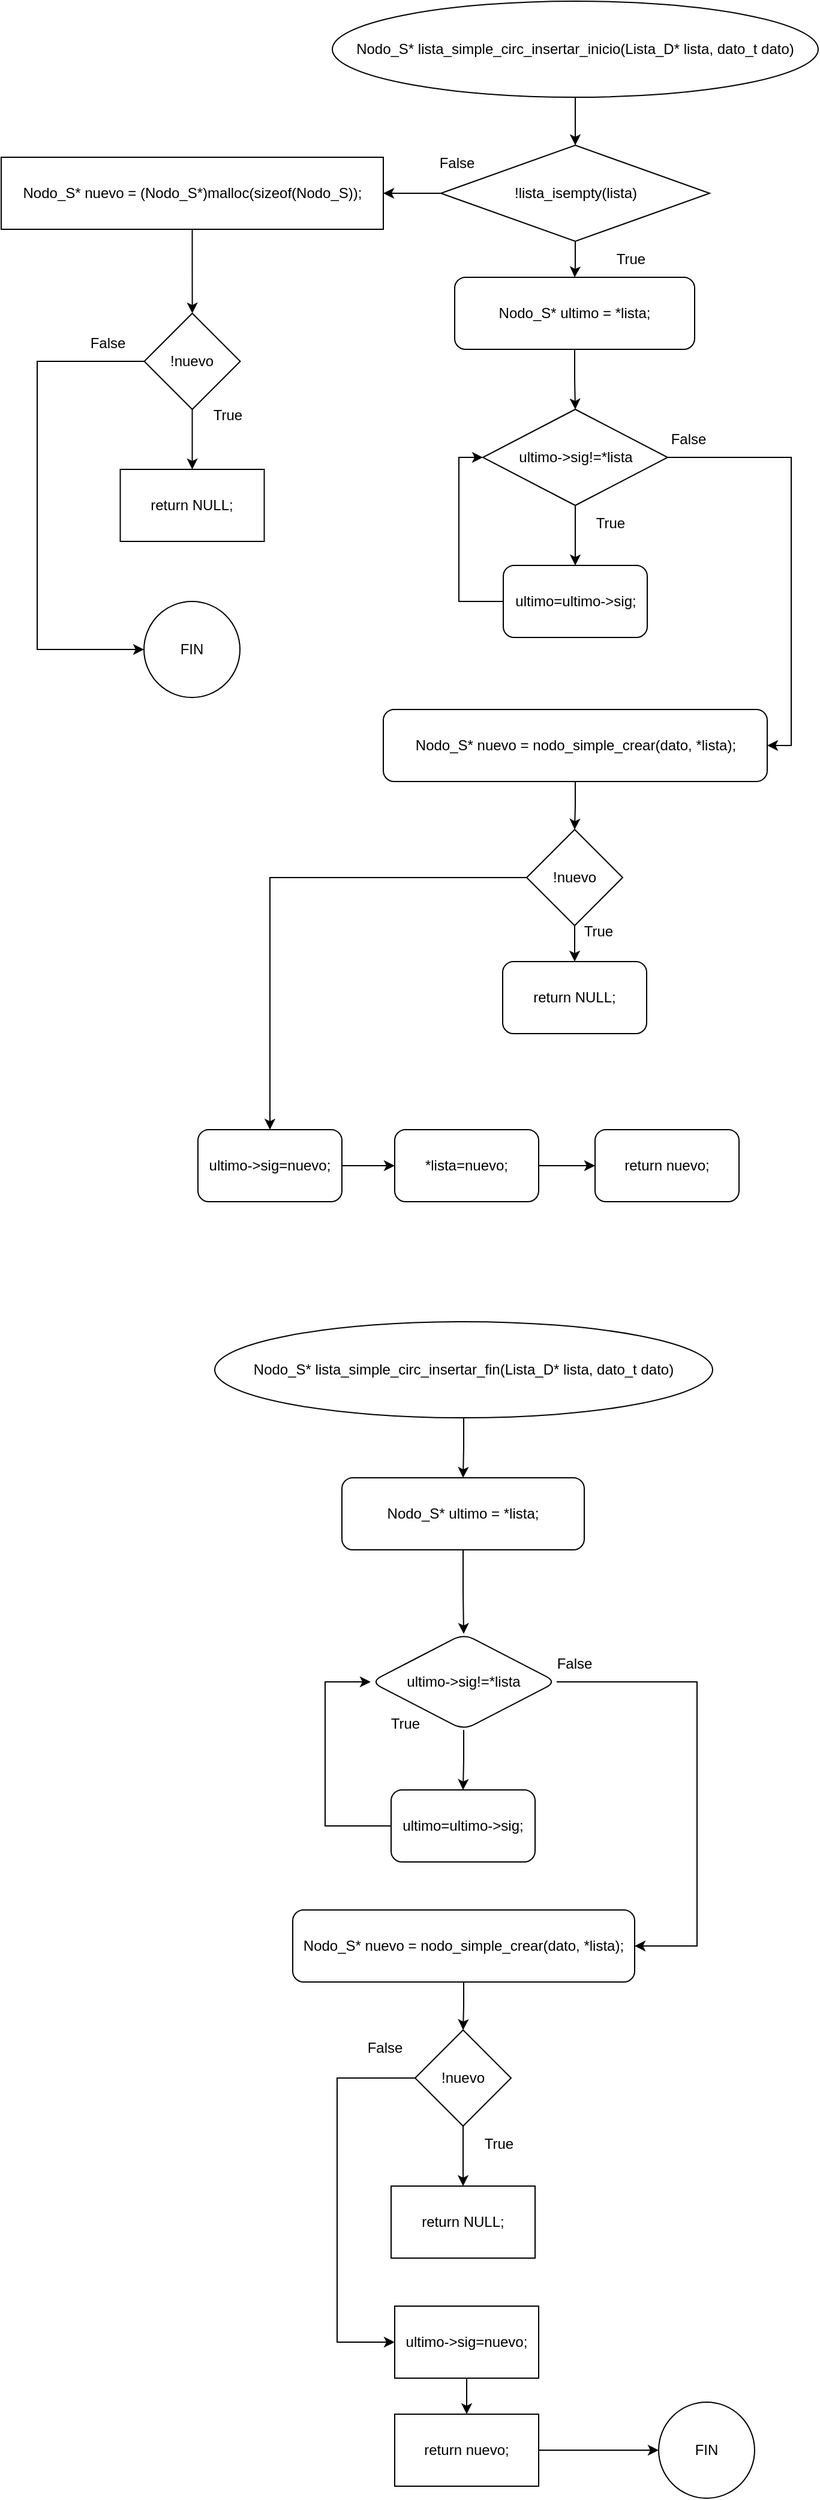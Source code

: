 <mxfile version="26.0.12">
  <diagram name="Page-1" id="cGJSTHXzaGIy-OqqEJhi">
    <mxGraphModel dx="790" dy="1037" grid="1" gridSize="10" guides="1" tooltips="1" connect="1" arrows="1" fold="1" page="1" pageScale="1" pageWidth="850" pageHeight="1100" math="0" shadow="0">
      <root>
        <mxCell id="0" />
        <mxCell id="1" parent="0" />
        <mxCell id="L28zruEC3V3VE3ujbXbj-14" style="edgeStyle=orthogonalEdgeStyle;rounded=0;orthogonalLoop=1;jettySize=auto;html=1;" edge="1" parent="1" source="L28zruEC3V3VE3ujbXbj-1" target="L28zruEC3V3VE3ujbXbj-2">
          <mxGeometry relative="1" as="geometry" />
        </mxCell>
        <mxCell id="L28zruEC3V3VE3ujbXbj-1" value="Nodo_S* lista_simple_circ_insertar_inicio(Lista_D* lista, dato_t dato)" style="ellipse;whiteSpace=wrap;html=1;" vertex="1" parent="1">
          <mxGeometry x="316" y="40" width="405" height="80" as="geometry" />
        </mxCell>
        <mxCell id="L28zruEC3V3VE3ujbXbj-15" style="edgeStyle=orthogonalEdgeStyle;rounded=0;orthogonalLoop=1;jettySize=auto;html=1;" edge="1" parent="1" source="L28zruEC3V3VE3ujbXbj-2" target="L28zruEC3V3VE3ujbXbj-3">
          <mxGeometry relative="1" as="geometry" />
        </mxCell>
        <mxCell id="L28zruEC3V3VE3ujbXbj-31" value="" style="edgeStyle=orthogonalEdgeStyle;rounded=0;orthogonalLoop=1;jettySize=auto;html=1;" edge="1" parent="1" source="L28zruEC3V3VE3ujbXbj-2" target="L28zruEC3V3VE3ujbXbj-30">
          <mxGeometry relative="1" as="geometry" />
        </mxCell>
        <mxCell id="L28zruEC3V3VE3ujbXbj-2" value="!lista_isempty(lista)" style="rhombus;whiteSpace=wrap;html=1;" vertex="1" parent="1">
          <mxGeometry x="406.5" y="160" width="224" height="80" as="geometry" />
        </mxCell>
        <mxCell id="L28zruEC3V3VE3ujbXbj-16" style="edgeStyle=orthogonalEdgeStyle;rounded=0;orthogonalLoop=1;jettySize=auto;html=1;" edge="1" parent="1" source="L28zruEC3V3VE3ujbXbj-3" target="L28zruEC3V3VE3ujbXbj-6">
          <mxGeometry relative="1" as="geometry" />
        </mxCell>
        <mxCell id="L28zruEC3V3VE3ujbXbj-3" value="Nodo_S* ultimo = *lista;" style="rounded=1;whiteSpace=wrap;html=1;" vertex="1" parent="1">
          <mxGeometry x="418" y="270" width="200" height="60" as="geometry" />
        </mxCell>
        <mxCell id="L28zruEC3V3VE3ujbXbj-20" style="edgeStyle=orthogonalEdgeStyle;rounded=0;orthogonalLoop=1;jettySize=auto;html=1;entryX=0;entryY=0.5;entryDx=0;entryDy=0;exitX=0;exitY=0.5;exitDx=0;exitDy=0;" edge="1" parent="1" source="L28zruEC3V3VE3ujbXbj-5" target="L28zruEC3V3VE3ujbXbj-6">
          <mxGeometry relative="1" as="geometry" />
        </mxCell>
        <mxCell id="L28zruEC3V3VE3ujbXbj-5" value="ultimo=ultimo-&amp;gt;sig;" style="rounded=1;whiteSpace=wrap;html=1;" vertex="1" parent="1">
          <mxGeometry x="458.5" y="510" width="120" height="60" as="geometry" />
        </mxCell>
        <mxCell id="L28zruEC3V3VE3ujbXbj-17" style="edgeStyle=orthogonalEdgeStyle;rounded=0;orthogonalLoop=1;jettySize=auto;html=1;" edge="1" parent="1" source="L28zruEC3V3VE3ujbXbj-6" target="L28zruEC3V3VE3ujbXbj-5">
          <mxGeometry relative="1" as="geometry" />
        </mxCell>
        <mxCell id="L28zruEC3V3VE3ujbXbj-21" style="edgeStyle=orthogonalEdgeStyle;rounded=0;orthogonalLoop=1;jettySize=auto;html=1;entryX=1;entryY=0.5;entryDx=0;entryDy=0;exitX=1;exitY=0.5;exitDx=0;exitDy=0;" edge="1" parent="1" source="L28zruEC3V3VE3ujbXbj-6" target="L28zruEC3V3VE3ujbXbj-7">
          <mxGeometry relative="1" as="geometry" />
        </mxCell>
        <mxCell id="L28zruEC3V3VE3ujbXbj-6" value="ultimo-&amp;gt;sig!=*lista" style="rhombus;whiteSpace=wrap;html=1;" vertex="1" parent="1">
          <mxGeometry x="441.5" y="380" width="154" height="80" as="geometry" />
        </mxCell>
        <mxCell id="L28zruEC3V3VE3ujbXbj-19" style="edgeStyle=orthogonalEdgeStyle;rounded=0;orthogonalLoop=1;jettySize=auto;html=1;" edge="1" parent="1" source="L28zruEC3V3VE3ujbXbj-7" target="L28zruEC3V3VE3ujbXbj-8">
          <mxGeometry relative="1" as="geometry" />
        </mxCell>
        <mxCell id="L28zruEC3V3VE3ujbXbj-7" value="Nodo_S* nuevo = nodo_simple_crear(dato, *lista);" style="rounded=1;whiteSpace=wrap;html=1;" vertex="1" parent="1">
          <mxGeometry x="358.5" y="630" width="320" height="60" as="geometry" />
        </mxCell>
        <mxCell id="L28zruEC3V3VE3ujbXbj-25" style="edgeStyle=orthogonalEdgeStyle;rounded=0;orthogonalLoop=1;jettySize=auto;html=1;" edge="1" parent="1" source="L28zruEC3V3VE3ujbXbj-8" target="L28zruEC3V3VE3ujbXbj-9">
          <mxGeometry relative="1" as="geometry" />
        </mxCell>
        <mxCell id="L28zruEC3V3VE3ujbXbj-27" style="edgeStyle=orthogonalEdgeStyle;rounded=0;orthogonalLoop=1;jettySize=auto;html=1;" edge="1" parent="1" source="L28zruEC3V3VE3ujbXbj-8" target="L28zruEC3V3VE3ujbXbj-10">
          <mxGeometry relative="1" as="geometry" />
        </mxCell>
        <mxCell id="L28zruEC3V3VE3ujbXbj-8" value="!nuevo" style="rhombus;whiteSpace=wrap;html=1;" vertex="1" parent="1">
          <mxGeometry x="478" y="730" width="80" height="80" as="geometry" />
        </mxCell>
        <mxCell id="L28zruEC3V3VE3ujbXbj-9" value="return NULL;" style="rounded=1;whiteSpace=wrap;html=1;" vertex="1" parent="1">
          <mxGeometry x="458" y="840" width="120" height="60" as="geometry" />
        </mxCell>
        <mxCell id="L28zruEC3V3VE3ujbXbj-42" style="edgeStyle=orthogonalEdgeStyle;rounded=0;orthogonalLoop=1;jettySize=auto;html=1;exitX=1;exitY=0.5;exitDx=0;exitDy=0;" edge="1" parent="1" source="L28zruEC3V3VE3ujbXbj-10" target="L28zruEC3V3VE3ujbXbj-12">
          <mxGeometry relative="1" as="geometry" />
        </mxCell>
        <mxCell id="L28zruEC3V3VE3ujbXbj-10" value="ultimo-&amp;gt;sig=nuevo;" style="rounded=1;whiteSpace=wrap;html=1;" vertex="1" parent="1">
          <mxGeometry x="204" y="980" width="120" height="60" as="geometry" />
        </mxCell>
        <mxCell id="L28zruEC3V3VE3ujbXbj-11" value="return nuevo;" style="rounded=1;whiteSpace=wrap;html=1;" vertex="1" parent="1">
          <mxGeometry x="535" y="980" width="120" height="60" as="geometry" />
        </mxCell>
        <mxCell id="L28zruEC3V3VE3ujbXbj-28" style="edgeStyle=orthogonalEdgeStyle;rounded=0;orthogonalLoop=1;jettySize=auto;html=1;" edge="1" parent="1" source="L28zruEC3V3VE3ujbXbj-12" target="L28zruEC3V3VE3ujbXbj-11">
          <mxGeometry relative="1" as="geometry" />
        </mxCell>
        <mxCell id="L28zruEC3V3VE3ujbXbj-12" value="*lista=nuevo;" style="rounded=1;whiteSpace=wrap;html=1;" vertex="1" parent="1">
          <mxGeometry x="368" y="980" width="120" height="60" as="geometry" />
        </mxCell>
        <mxCell id="L28zruEC3V3VE3ujbXbj-48" value="" style="edgeStyle=orthogonalEdgeStyle;rounded=0;orthogonalLoop=1;jettySize=auto;html=1;" edge="1" parent="1" source="L28zruEC3V3VE3ujbXbj-13" target="L28zruEC3V3VE3ujbXbj-47">
          <mxGeometry relative="1" as="geometry" />
        </mxCell>
        <mxCell id="L28zruEC3V3VE3ujbXbj-13" value="Nodo_S* ultimo = *lista;" style="rounded=1;whiteSpace=wrap;html=1;" vertex="1" parent="1">
          <mxGeometry x="324" y="1270" width="202" height="60" as="geometry" />
        </mxCell>
        <mxCell id="L28zruEC3V3VE3ujbXbj-22" value="True" style="text;html=1;align=center;verticalAlign=middle;whiteSpace=wrap;rounded=0;" vertex="1" parent="1">
          <mxGeometry x="518" y="460" width="60" height="30" as="geometry" />
        </mxCell>
        <mxCell id="L28zruEC3V3VE3ujbXbj-23" value="False" style="text;html=1;align=center;verticalAlign=middle;whiteSpace=wrap;rounded=0;" vertex="1" parent="1">
          <mxGeometry x="583" y="390" width="60" height="30" as="geometry" />
        </mxCell>
        <mxCell id="L28zruEC3V3VE3ujbXbj-29" value="True" style="text;html=1;align=center;verticalAlign=middle;whiteSpace=wrap;rounded=0;" vertex="1" parent="1">
          <mxGeometry x="535" y="240" width="60" height="30" as="geometry" />
        </mxCell>
        <mxCell id="L28zruEC3V3VE3ujbXbj-34" value="" style="edgeStyle=orthogonalEdgeStyle;rounded=0;orthogonalLoop=1;jettySize=auto;html=1;" edge="1" parent="1" source="L28zruEC3V3VE3ujbXbj-30" target="L28zruEC3V3VE3ujbXbj-33">
          <mxGeometry relative="1" as="geometry" />
        </mxCell>
        <mxCell id="L28zruEC3V3VE3ujbXbj-30" value="Nodo_S* nuevo = (Nodo_S*)malloc(sizeof(Nodo_S));" style="whiteSpace=wrap;html=1;" vertex="1" parent="1">
          <mxGeometry x="40" y="170" width="318.5" height="60" as="geometry" />
        </mxCell>
        <mxCell id="L28zruEC3V3VE3ujbXbj-32" value="False" style="text;html=1;align=center;verticalAlign=middle;whiteSpace=wrap;rounded=0;" vertex="1" parent="1">
          <mxGeometry x="390" y="160" width="60" height="30" as="geometry" />
        </mxCell>
        <mxCell id="L28zruEC3V3VE3ujbXbj-36" value="" style="edgeStyle=orthogonalEdgeStyle;rounded=0;orthogonalLoop=1;jettySize=auto;html=1;" edge="1" parent="1" source="L28zruEC3V3VE3ujbXbj-33" target="L28zruEC3V3VE3ujbXbj-35">
          <mxGeometry relative="1" as="geometry" />
        </mxCell>
        <mxCell id="L28zruEC3V3VE3ujbXbj-38" style="edgeStyle=orthogonalEdgeStyle;rounded=0;orthogonalLoop=1;jettySize=auto;html=1;entryX=0;entryY=0.5;entryDx=0;entryDy=0;exitX=0;exitY=0.5;exitDx=0;exitDy=0;" edge="1" parent="1" source="L28zruEC3V3VE3ujbXbj-33" target="L28zruEC3V3VE3ujbXbj-37">
          <mxGeometry relative="1" as="geometry">
            <Array as="points">
              <mxPoint x="70" y="340" />
              <mxPoint x="70" y="580" />
            </Array>
          </mxGeometry>
        </mxCell>
        <mxCell id="L28zruEC3V3VE3ujbXbj-33" value="!nuevo" style="rhombus;whiteSpace=wrap;html=1;" vertex="1" parent="1">
          <mxGeometry x="159.25" y="300" width="80" height="80" as="geometry" />
        </mxCell>
        <mxCell id="L28zruEC3V3VE3ujbXbj-35" value="return NULL;" style="whiteSpace=wrap;html=1;" vertex="1" parent="1">
          <mxGeometry x="139.25" y="430" width="120" height="60" as="geometry" />
        </mxCell>
        <mxCell id="L28zruEC3V3VE3ujbXbj-37" value="FIN" style="ellipse;whiteSpace=wrap;html=1;aspect=fixed;" vertex="1" parent="1">
          <mxGeometry x="159" y="540" width="80" height="80" as="geometry" />
        </mxCell>
        <mxCell id="L28zruEC3V3VE3ujbXbj-39" value="False" style="text;html=1;align=center;verticalAlign=middle;whiteSpace=wrap;rounded=0;" vertex="1" parent="1">
          <mxGeometry x="99" y="310" width="60" height="30" as="geometry" />
        </mxCell>
        <mxCell id="L28zruEC3V3VE3ujbXbj-40" value="True" style="text;html=1;align=center;verticalAlign=middle;whiteSpace=wrap;rounded=0;" vertex="1" parent="1">
          <mxGeometry x="199" y="370" width="60" height="30" as="geometry" />
        </mxCell>
        <mxCell id="L28zruEC3V3VE3ujbXbj-45" style="edgeStyle=orthogonalEdgeStyle;rounded=0;orthogonalLoop=1;jettySize=auto;html=1;" edge="1" parent="1" source="L28zruEC3V3VE3ujbXbj-43" target="L28zruEC3V3VE3ujbXbj-13">
          <mxGeometry relative="1" as="geometry" />
        </mxCell>
        <mxCell id="L28zruEC3V3VE3ujbXbj-43" value="Nodo_S* lista_simple_circ_insertar_fin(Lista_D* lista, dato_t dato)" style="ellipse;whiteSpace=wrap;html=1;" vertex="1" parent="1">
          <mxGeometry x="218" y="1140" width="415" height="80" as="geometry" />
        </mxCell>
        <mxCell id="L28zruEC3V3VE3ujbXbj-55" style="edgeStyle=orthogonalEdgeStyle;rounded=0;orthogonalLoop=1;jettySize=auto;html=1;entryX=0;entryY=0.5;entryDx=0;entryDy=0;exitX=0;exitY=0.5;exitDx=0;exitDy=0;" edge="1" parent="1" source="L28zruEC3V3VE3ujbXbj-44" target="L28zruEC3V3VE3ujbXbj-47">
          <mxGeometry relative="1" as="geometry">
            <Array as="points">
              <mxPoint x="310" y="1560" />
              <mxPoint x="310" y="1440" />
            </Array>
          </mxGeometry>
        </mxCell>
        <mxCell id="L28zruEC3V3VE3ujbXbj-44" value="ultimo=ultimo-&amp;gt;sig;" style="rounded=1;whiteSpace=wrap;html=1;" vertex="1" parent="1">
          <mxGeometry x="365" y="1530" width="120" height="60" as="geometry" />
        </mxCell>
        <mxCell id="L28zruEC3V3VE3ujbXbj-57" style="edgeStyle=orthogonalEdgeStyle;rounded=0;orthogonalLoop=1;jettySize=auto;html=1;" edge="1" parent="1" source="L28zruEC3V3VE3ujbXbj-47" target="L28zruEC3V3VE3ujbXbj-44">
          <mxGeometry relative="1" as="geometry" />
        </mxCell>
        <mxCell id="L28zruEC3V3VE3ujbXbj-62" style="edgeStyle=orthogonalEdgeStyle;rounded=0;orthogonalLoop=1;jettySize=auto;html=1;entryX=1;entryY=0.5;entryDx=0;entryDy=0;exitX=1;exitY=0.5;exitDx=0;exitDy=0;" edge="1" parent="1" source="L28zruEC3V3VE3ujbXbj-47" target="L28zruEC3V3VE3ujbXbj-54">
          <mxGeometry relative="1" as="geometry">
            <Array as="points">
              <mxPoint x="620" y="1440" />
              <mxPoint x="620" y="1660" />
            </Array>
          </mxGeometry>
        </mxCell>
        <mxCell id="L28zruEC3V3VE3ujbXbj-47" value="ultimo-&amp;gt;sig!=*lista" style="rhombus;whiteSpace=wrap;html=1;rounded=1;" vertex="1" parent="1">
          <mxGeometry x="348" y="1400" width="155" height="80" as="geometry" />
        </mxCell>
        <mxCell id="L28zruEC3V3VE3ujbXbj-67" style="edgeStyle=orthogonalEdgeStyle;rounded=0;orthogonalLoop=1;jettySize=auto;html=1;entryX=0.5;entryY=0;entryDx=0;entryDy=0;" edge="1" parent="1" source="L28zruEC3V3VE3ujbXbj-54" target="L28zruEC3V3VE3ujbXbj-63">
          <mxGeometry relative="1" as="geometry" />
        </mxCell>
        <mxCell id="L28zruEC3V3VE3ujbXbj-54" value="Nodo_S* nuevo = nodo_simple_crear(dato, *lista);" style="rounded=1;whiteSpace=wrap;html=1;" vertex="1" parent="1">
          <mxGeometry x="283" y="1630" width="285" height="60" as="geometry" />
        </mxCell>
        <mxCell id="L28zruEC3V3VE3ujbXbj-60" value="True" style="text;html=1;align=center;verticalAlign=middle;whiteSpace=wrap;rounded=0;" vertex="1" parent="1">
          <mxGeometry x="346.5" y="1460" width="60" height="30" as="geometry" />
        </mxCell>
        <mxCell id="L28zruEC3V3VE3ujbXbj-61" value="False" style="text;html=1;align=center;verticalAlign=middle;whiteSpace=wrap;rounded=0;" vertex="1" parent="1">
          <mxGeometry x="488" y="1410" width="60" height="30" as="geometry" />
        </mxCell>
        <mxCell id="L28zruEC3V3VE3ujbXbj-65" value="" style="edgeStyle=orthogonalEdgeStyle;rounded=0;orthogonalLoop=1;jettySize=auto;html=1;" edge="1" parent="1" source="L28zruEC3V3VE3ujbXbj-63" target="L28zruEC3V3VE3ujbXbj-64">
          <mxGeometry relative="1" as="geometry" />
        </mxCell>
        <mxCell id="L28zruEC3V3VE3ujbXbj-74" style="edgeStyle=orthogonalEdgeStyle;rounded=0;orthogonalLoop=1;jettySize=auto;html=1;entryX=0;entryY=0.5;entryDx=0;entryDy=0;exitX=0;exitY=0.5;exitDx=0;exitDy=0;" edge="1" parent="1" source="L28zruEC3V3VE3ujbXbj-63" target="L28zruEC3V3VE3ujbXbj-68">
          <mxGeometry relative="1" as="geometry">
            <Array as="points">
              <mxPoint x="320" y="1770" />
              <mxPoint x="320" y="1990" />
            </Array>
          </mxGeometry>
        </mxCell>
        <mxCell id="L28zruEC3V3VE3ujbXbj-63" value="!nuevo" style="rhombus;whiteSpace=wrap;html=1;" vertex="1" parent="1">
          <mxGeometry x="385" y="1730" width="80" height="80" as="geometry" />
        </mxCell>
        <mxCell id="L28zruEC3V3VE3ujbXbj-64" value="return NULL;" style="whiteSpace=wrap;html=1;" vertex="1" parent="1">
          <mxGeometry x="365" y="1860" width="120" height="60" as="geometry" />
        </mxCell>
        <mxCell id="L28zruEC3V3VE3ujbXbj-66" value="True" style="text;html=1;align=center;verticalAlign=middle;whiteSpace=wrap;rounded=0;" vertex="1" parent="1">
          <mxGeometry x="425" y="1810" width="60" height="30" as="geometry" />
        </mxCell>
        <mxCell id="L28zruEC3V3VE3ujbXbj-76" value="" style="edgeStyle=orthogonalEdgeStyle;rounded=0;orthogonalLoop=1;jettySize=auto;html=1;" edge="1" parent="1" source="L28zruEC3V3VE3ujbXbj-68" target="L28zruEC3V3VE3ujbXbj-75">
          <mxGeometry relative="1" as="geometry" />
        </mxCell>
        <mxCell id="L28zruEC3V3VE3ujbXbj-68" value="ultimo-&amp;gt;sig=nuevo;" style="whiteSpace=wrap;html=1;" vertex="1" parent="1">
          <mxGeometry x="368" y="1960" width="120" height="60" as="geometry" />
        </mxCell>
        <mxCell id="L28zruEC3V3VE3ujbXbj-70" value="True" style="text;html=1;align=center;verticalAlign=middle;whiteSpace=wrap;rounded=0;" vertex="1" parent="1">
          <mxGeometry x="508" y="800" width="60" height="30" as="geometry" />
        </mxCell>
        <mxCell id="L28zruEC3V3VE3ujbXbj-78" value="" style="edgeStyle=orthogonalEdgeStyle;rounded=0;orthogonalLoop=1;jettySize=auto;html=1;" edge="1" parent="1" source="L28zruEC3V3VE3ujbXbj-75" target="L28zruEC3V3VE3ujbXbj-77">
          <mxGeometry relative="1" as="geometry" />
        </mxCell>
        <mxCell id="L28zruEC3V3VE3ujbXbj-75" value="return nuevo;" style="whiteSpace=wrap;html=1;" vertex="1" parent="1">
          <mxGeometry x="368" y="2050" width="120" height="60" as="geometry" />
        </mxCell>
        <mxCell id="L28zruEC3V3VE3ujbXbj-77" value="FIN" style="ellipse;whiteSpace=wrap;html=1;" vertex="1" parent="1">
          <mxGeometry x="588" y="2040" width="80" height="80" as="geometry" />
        </mxCell>
        <mxCell id="L28zruEC3V3VE3ujbXbj-79" value="False" style="text;html=1;align=center;verticalAlign=middle;whiteSpace=wrap;rounded=0;" vertex="1" parent="1">
          <mxGeometry x="330" y="1730" width="60" height="30" as="geometry" />
        </mxCell>
      </root>
    </mxGraphModel>
  </diagram>
</mxfile>
